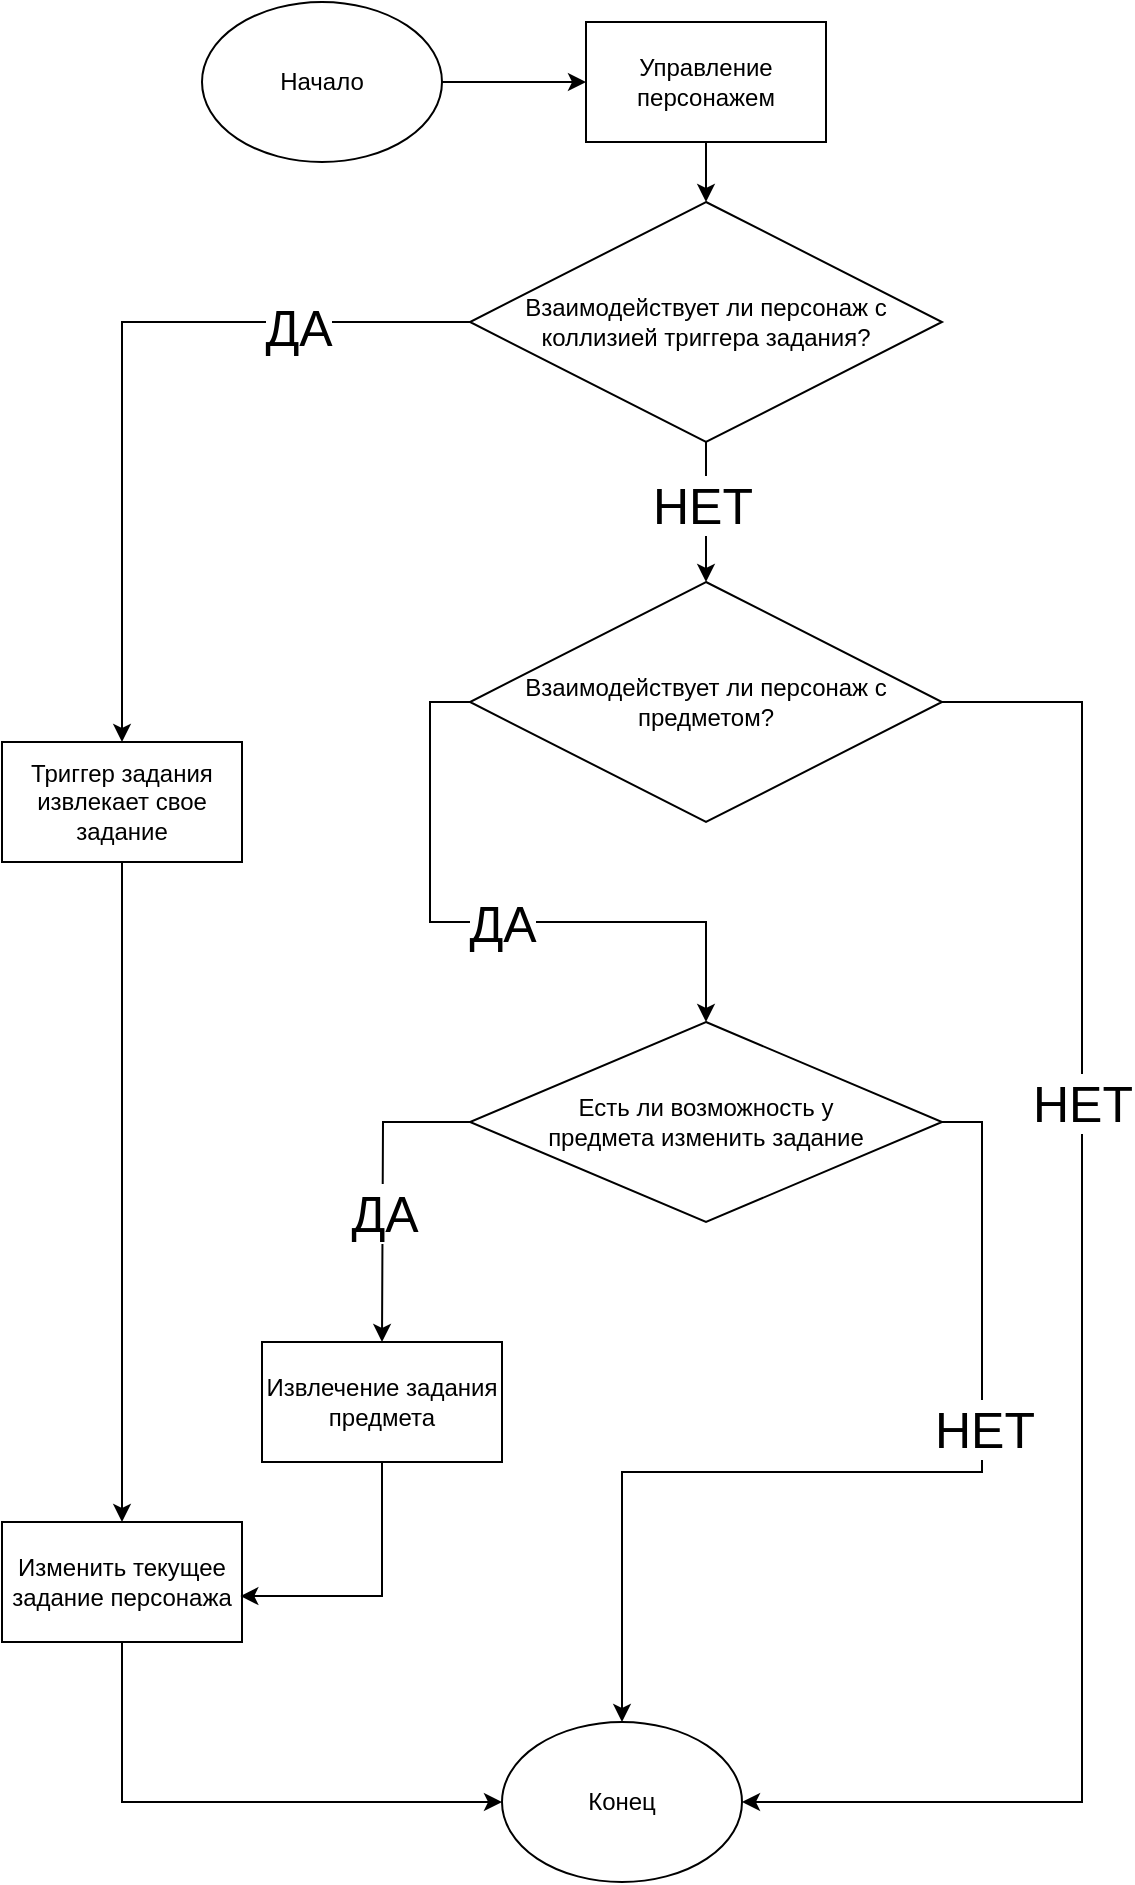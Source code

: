 <mxfile version="22.1.8" type="github">
  <diagram name="Page-1" id="ySlSw5_M_sLU7GGw0Z9M">
    <mxGraphModel dx="1793" dy="2105" grid="1" gridSize="10" guides="1" tooltips="1" connect="1" arrows="1" fold="1" page="1" pageScale="1" pageWidth="827" pageHeight="1169" math="0" shadow="0">
      <root>
        <mxCell id="0" />
        <mxCell id="1" parent="0" />
        <mxCell id="usbiAw8nYYeh4ZXMif26-12" style="edgeStyle=orthogonalEdgeStyle;rounded=0;orthogonalLoop=1;jettySize=auto;html=1;" parent="1" source="usbiAw8nYYeh4ZXMif26-1" target="kvZ6xCvsSwgFcPfLte7n-1" edge="1">
          <mxGeometry relative="1" as="geometry" />
        </mxCell>
        <mxCell id="usbiAw8nYYeh4ZXMif26-1" value="Начало" style="ellipse;whiteSpace=wrap;html=1;" parent="1" vertex="1">
          <mxGeometry x="190" y="-330" width="120" height="80" as="geometry" />
        </mxCell>
        <mxCell id="usbiAw8nYYeh4ZXMif26-2" value="Конец" style="ellipse;whiteSpace=wrap;html=1;" parent="1" vertex="1">
          <mxGeometry x="340" y="530" width="120" height="80" as="geometry" />
        </mxCell>
        <mxCell id="usbiAw8nYYeh4ZXMif26-9" style="edgeStyle=orthogonalEdgeStyle;rounded=0;orthogonalLoop=1;jettySize=auto;html=1;entryX=0.5;entryY=0;entryDx=0;entryDy=0;exitX=0;exitY=0.5;exitDx=0;exitDy=0;" parent="1" source="usbiAw8nYYeh4ZXMif26-4" edge="1">
          <mxGeometry relative="1" as="geometry">
            <mxPoint x="280" y="340" as="targetPoint" />
          </mxGeometry>
        </mxCell>
        <mxCell id="usbiAw8nYYeh4ZXMif26-17" value="&lt;font style=&quot;font-size: 25px;&quot;&gt;ДА&lt;/font&gt;" style="edgeLabel;html=1;align=center;verticalAlign=middle;resizable=0;points=[];" parent="usbiAw8nYYeh4ZXMif26-9" vertex="1" connectable="0">
          <mxGeometry x="-0.015" relative="1" as="geometry">
            <mxPoint y="13" as="offset" />
          </mxGeometry>
        </mxCell>
        <mxCell id="usbiAw8nYYeh4ZXMif26-10" style="edgeStyle=orthogonalEdgeStyle;rounded=0;orthogonalLoop=1;jettySize=auto;html=1;entryX=0.5;entryY=0;entryDx=0;entryDy=0;exitX=1;exitY=0.5;exitDx=0;exitDy=0;" parent="1" source="usbiAw8nYYeh4ZXMif26-4" target="usbiAw8nYYeh4ZXMif26-2" edge="1">
          <mxGeometry relative="1" as="geometry" />
        </mxCell>
        <mxCell id="usbiAw8nYYeh4ZXMif26-16" value="&lt;font style=&quot;font-size: 25px;&quot;&gt;НЕТ&lt;/font&gt;" style="edgeLabel;html=1;align=center;verticalAlign=middle;resizable=0;points=[];" parent="usbiAw8nYYeh4ZXMif26-10" vertex="1" connectable="0">
          <mxGeometry x="-0.649" y="1" relative="1" as="geometry">
            <mxPoint y="85" as="offset" />
          </mxGeometry>
        </mxCell>
        <mxCell id="usbiAw8nYYeh4ZXMif26-4" value="Есть ли возможность у&lt;br&gt;&lt;div&gt;предмета изменить задание&lt;/div&gt;" style="rhombus;whiteSpace=wrap;html=1;" parent="1" vertex="1">
          <mxGeometry x="324" y="180" width="236" height="100" as="geometry" />
        </mxCell>
        <mxCell id="usbiAw8nYYeh4ZXMif26-11" style="edgeStyle=orthogonalEdgeStyle;rounded=0;orthogonalLoop=1;jettySize=auto;html=1;entryX=0;entryY=0.5;entryDx=0;entryDy=0;exitX=0.5;exitY=1;exitDx=0;exitDy=0;" parent="1" source="usbiAw8nYYeh4ZXMif26-5" target="usbiAw8nYYeh4ZXMif26-2" edge="1">
          <mxGeometry relative="1" as="geometry" />
        </mxCell>
        <mxCell id="usbiAw8nYYeh4ZXMif26-5" value="Изменить текущее задание персонажа" style="rounded=0;whiteSpace=wrap;html=1;" parent="1" vertex="1">
          <mxGeometry x="90" y="430" width="120" height="60" as="geometry" />
        </mxCell>
        <mxCell id="zfuQiPJrvHgYKoafhzGC-8" style="edgeStyle=orthogonalEdgeStyle;rounded=0;orthogonalLoop=1;jettySize=auto;html=1;" parent="1" source="zfuQiPJrvHgYKoafhzGC-7" target="usbiAw8nYYeh4ZXMif26-5" edge="1">
          <mxGeometry relative="1" as="geometry" />
        </mxCell>
        <mxCell id="zfuQiPJrvHgYKoafhzGC-7" value="Триггер задания извлекает свое задание" style="rounded=0;whiteSpace=wrap;html=1;" parent="1" vertex="1">
          <mxGeometry x="90" y="40" width="120" height="60" as="geometry" />
        </mxCell>
        <mxCell id="zfuQiPJrvHgYKoafhzGC-11" style="edgeStyle=orthogonalEdgeStyle;rounded=0;orthogonalLoop=1;jettySize=auto;html=1;entryX=0.993;entryY=0.617;entryDx=0;entryDy=0;entryPerimeter=0;exitX=0.5;exitY=1;exitDx=0;exitDy=0;" parent="1" target="usbiAw8nYYeh4ZXMif26-5" edge="1">
          <mxGeometry relative="1" as="geometry">
            <mxPoint x="280" y="400" as="sourcePoint" />
            <Array as="points">
              <mxPoint x="280" y="467" />
            </Array>
          </mxGeometry>
        </mxCell>
        <mxCell id="zfuQiPJrvHgYKoafhzGC-12" value="Извлечение задания предмета" style="rounded=0;whiteSpace=wrap;html=1;" parent="1" vertex="1">
          <mxGeometry x="220" y="340" width="120" height="60" as="geometry" />
        </mxCell>
        <mxCell id="kvZ6xCvsSwgFcPfLte7n-3" style="edgeStyle=orthogonalEdgeStyle;rounded=0;orthogonalLoop=1;jettySize=auto;html=1;" edge="1" parent="1" source="kvZ6xCvsSwgFcPfLte7n-1" target="kvZ6xCvsSwgFcPfLte7n-2">
          <mxGeometry relative="1" as="geometry" />
        </mxCell>
        <mxCell id="kvZ6xCvsSwgFcPfLte7n-1" value="Управление персонажем" style="rounded=0;whiteSpace=wrap;html=1;" vertex="1" parent="1">
          <mxGeometry x="382" y="-320" width="120" height="60" as="geometry" />
        </mxCell>
        <mxCell id="kvZ6xCvsSwgFcPfLte7n-4" style="edgeStyle=orthogonalEdgeStyle;rounded=0;orthogonalLoop=1;jettySize=auto;html=1;" edge="1" parent="1" source="kvZ6xCvsSwgFcPfLte7n-2" target="zfuQiPJrvHgYKoafhzGC-7">
          <mxGeometry relative="1" as="geometry" />
        </mxCell>
        <mxCell id="kvZ6xCvsSwgFcPfLte7n-5" value="&lt;font style=&quot;font-size: 25px;&quot;&gt;ДА&lt;/font&gt;" style="edgeLabel;html=1;align=center;verticalAlign=middle;resizable=0;points=[];" vertex="1" connectable="0" parent="kvZ6xCvsSwgFcPfLte7n-4">
          <mxGeometry x="-0.552" y="2" relative="1" as="geometry">
            <mxPoint as="offset" />
          </mxGeometry>
        </mxCell>
        <mxCell id="kvZ6xCvsSwgFcPfLte7n-15" style="edgeStyle=orthogonalEdgeStyle;rounded=0;orthogonalLoop=1;jettySize=auto;html=1;exitX=0.5;exitY=1;exitDx=0;exitDy=0;entryX=0.5;entryY=0;entryDx=0;entryDy=0;" edge="1" parent="1" source="kvZ6xCvsSwgFcPfLte7n-2" target="kvZ6xCvsSwgFcPfLte7n-6">
          <mxGeometry relative="1" as="geometry" />
        </mxCell>
        <mxCell id="kvZ6xCvsSwgFcPfLte7n-16" value="&lt;font style=&quot;font-size: 25px;&quot;&gt;НЕТ&lt;/font&gt;" style="edgeLabel;html=1;align=center;verticalAlign=middle;resizable=0;points=[];" vertex="1" connectable="0" parent="kvZ6xCvsSwgFcPfLte7n-15">
          <mxGeometry x="-0.133" y="-2" relative="1" as="geometry">
            <mxPoint as="offset" />
          </mxGeometry>
        </mxCell>
        <mxCell id="kvZ6xCvsSwgFcPfLte7n-2" value="Взаимодействует ли персонаж  с коллизией триггера задания?" style="rhombus;whiteSpace=wrap;html=1;" vertex="1" parent="1">
          <mxGeometry x="324" y="-230" width="236" height="120" as="geometry" />
        </mxCell>
        <mxCell id="kvZ6xCvsSwgFcPfLte7n-11" style="edgeStyle=orthogonalEdgeStyle;rounded=0;orthogonalLoop=1;jettySize=auto;html=1;entryX=1;entryY=0.5;entryDx=0;entryDy=0;exitX=1;exitY=0.5;exitDx=0;exitDy=0;" edge="1" parent="1" source="kvZ6xCvsSwgFcPfLte7n-6" target="usbiAw8nYYeh4ZXMif26-2">
          <mxGeometry relative="1" as="geometry">
            <Array as="points">
              <mxPoint x="630" y="20" />
              <mxPoint x="630" y="570" />
            </Array>
          </mxGeometry>
        </mxCell>
        <mxCell id="kvZ6xCvsSwgFcPfLte7n-12" value="&lt;font style=&quot;font-size: 25px;&quot;&gt;НЕТ&lt;/font&gt;" style="edgeLabel;html=1;align=center;verticalAlign=middle;resizable=0;points=[];" vertex="1" connectable="0" parent="kvZ6xCvsSwgFcPfLte7n-11">
          <mxGeometry x="-0.317" relative="1" as="geometry">
            <mxPoint as="offset" />
          </mxGeometry>
        </mxCell>
        <mxCell id="kvZ6xCvsSwgFcPfLte7n-6" value="Взаимодействует ли персонаж  с предметом?" style="rhombus;whiteSpace=wrap;html=1;" vertex="1" parent="1">
          <mxGeometry x="324" y="-40" width="236" height="120" as="geometry" />
        </mxCell>
        <mxCell id="kvZ6xCvsSwgFcPfLte7n-7" style="edgeStyle=orthogonalEdgeStyle;rounded=0;orthogonalLoop=1;jettySize=auto;html=1;entryX=0.5;entryY=0;entryDx=0;entryDy=0;exitX=0;exitY=0.5;exitDx=0;exitDy=0;" edge="1" parent="1" source="kvZ6xCvsSwgFcPfLte7n-6" target="usbiAw8nYYeh4ZXMif26-4">
          <mxGeometry relative="1" as="geometry">
            <mxPoint x="290" y="350" as="targetPoint" />
            <mxPoint x="334" y="240" as="sourcePoint" />
          </mxGeometry>
        </mxCell>
        <mxCell id="kvZ6xCvsSwgFcPfLte7n-8" value="&lt;font style=&quot;font-size: 25px;&quot;&gt;ДА&lt;/font&gt;" style="edgeLabel;html=1;align=center;verticalAlign=middle;resizable=0;points=[];" vertex="1" connectable="0" parent="kvZ6xCvsSwgFcPfLte7n-7">
          <mxGeometry x="-0.015" relative="1" as="geometry">
            <mxPoint x="9" as="offset" />
          </mxGeometry>
        </mxCell>
      </root>
    </mxGraphModel>
  </diagram>
</mxfile>
